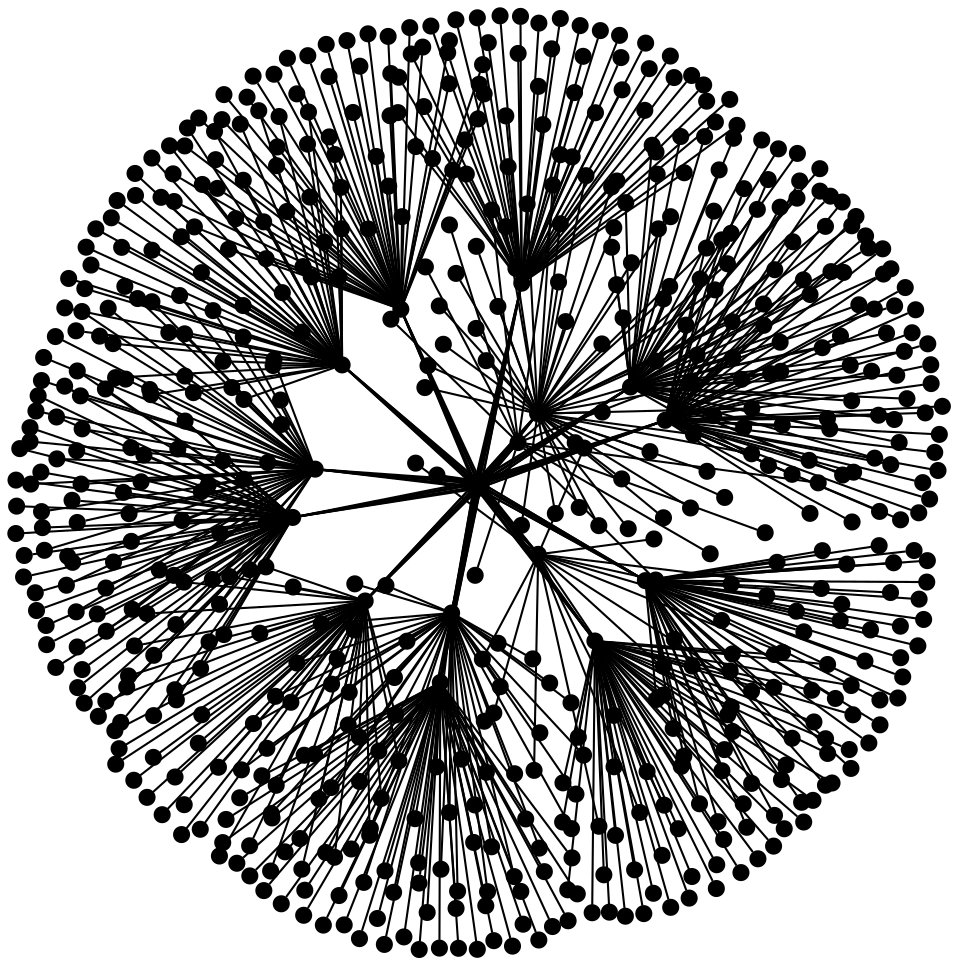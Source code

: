 graph {
rankdir=LR; // Left to Right  instead of Top to Bottom
layout=neato;
# layout=dot;
# overlap=true;
# splines=polyline;
# sep=.5;
node [margin=0 fontcolor=blue fontsize=32 width=0.1 shape=point style=filled];

root -- {r503u32ibs r503u33ibs r503u34ibs r503u35ibs r503u36ibs r503u37ibs r503u38ibs};
r503u38ibs -- {r500u17ibl r501u17ibl r502u17ibl r503u16ibl r504u17ibl r505u17ibl r506u17ibl r507u17ibl r511u17ibl r512u17ibl r513u17ibl r514u17ibl r515u17ibl r519u17ibl r520u17ibl};
r503u33ibs -- {r500u17ibl r501u17ibl r502u17ibl r503u16ibl r504u17ibl r505u17ibl r506u17ibl r507u17ibl r511u17ibl r512u17ibl r513u17ibl r514u17ibl r515u17ibl r519u17ibl r520u17ibl};
r503u37ibs -- {r500u17ibl r501u17ibl r502u17ibl r503u16ibl r504u17ibl r505u17ibl r506u17ibl r507u17ibl r511u17ibl r512u17ibl r513u17ibl r514u17ibl r515u17ibl r519u17ibl r520u17ibl};
r503u35ibs -- {r500u17ibl r501u17ibl r502u17ibl r503u16ibl r504u17ibl r505u17ibl r506u17ibl r507u17ibl r511u17ibl r512u17ibl r513u17ibl r514u17ibl r515u17ibl r519u17ibl r520u17ibl};
r503u36ibs -- {r500u17ibl r501u17ibl r502u17ibl r503u16ibl r504u17ibl r505u17ibl r506u17ibl r507u17ibl r511u17ibl r512u17ibl r513u17ibl r514u17ibl r515u17ibl r519u17ibl r520u17ibl};
r503u32ibs -- {r500u17ibl r501u17ibl r502u17ibl r503u16ibl r504u17ibl r505u17ibl r506u17ibl r507u17ibl r511u17ibl r512u17ibl r513u17ibl r514u17ibl r515u17ibl r519u17ibl r520u17ibl};
r503u34ibs -- {r500u17ibl r501u17ibl r502u17ibl r503u16ibl r504u17ibl r505u17ibl r506u17ibl r507u17ibl r511u17ibl r512u17ibl r513u17ibl r514u17ibl r515u17ibl r519u17ibl r520u17ibl};
r513u17ibl -- {r513c01n01 r513c01n02 r513c01n03 r513c01n04 r513c02n01 r513c02n02 r513c02n03 r513c02n04 r513c03n01 r513c03n02 r513c03n03 r513c03n04 r513c04n01 r513c04n02 r513c04n03 r513c04n04 r513c05n01 r513c05n02 r513c05n03 r513c05n04 r513c06n01 r513c06n02 r513c06n03 r513c06n04 r513c07n01 r513c07n02 r513c07n03 r513c07n04 r513n001 r513n002 r513n003 r513n004 r513n005 r513n006 r513n007 r513n008 r513n009 r513n010 r513n011 r513n012 r513n013 r513n014 r513n015 r513n016 r513n017 r513n018};
r502u17ibl -- {r502c01n02 r502c01n03 r502c01n04 r502c02n02 r502c02n03 r502c02n04 r502c03n01 r502c03n02 r502c03n03 r502c03n04 r502c04n01 r502c04n02 r502c04n03 r502c04n04 r502c05n01 r502c05n02 r502c05n03 r502c05n04 r502c06n01 r502c06n02 r502c06n03 r502c06n04 r502c07n01 r502c07n02 r502c07n03 r502c07n04 r502n001 r502n002 r502n003 r502n004 r502n005 r502n006 r502n007 r502n008 r502n009 r502n010 r502n011 r502n012 r502n013 r502n014 r502n015 r502n016 r502n017 r502n018 r502n019};
r501u17ibl -- {login02 login05 login10 r501c01n02 r501c01n03 r501c01n04 r501c02n02 r501c02n03 r501c02n04 r501c03n01 r501c03n02 r501c03n03 r501c03n04 r501c04n01 r501c04n02 r501c04n03 r501c04n04 r501c05n01 r501c05n02 r501c05n03 r501c05n04 r501c06n01 r501c06n02 r501c06n03 r501c06n04 r501c07n01 r501c07n02 r501c07n03 r501c07n04 r501n001 r501n002 r501n003 r501n004 r501n005 r501n006 r501n007 r501n008 r501n009 r501n010 r501n011 r501n012 r501n013 r501n014 r501n015 r501n016 r501n018 r501n019};
r511u17ibl -- {r511c01n01 r511c01n02 r511c01n03 r511c01n04 r511c02n01 r511c02n02 r511c02n03 r511c02n04 r511c03n01 r511c03n02 r511c03n03 r511c03n04};
r506u17ibl -- {r506c01n01 r506c01n02 r506c01n03 r506c01n04 r506c02n01 r506c02n02 r506c02n03 r506c02n04 r506c03n01 r506c03n02 r506c03n03 r506c03n04 r506c04n01 r506c04n02 r506c04n03 r506c04n04 r506c05n01 r506c05n02 r506c05n03 r506c05n04 r506c06n01 r506c06n02 r506c06n03 r506c06n04 r506c07n01 r506c07n02 r506c07n03 r506c07n04 r506n001 r506n002 r506n003 r506n004 r506n005 r506n006 r506n007 r506n008 r506n009 r506n010 r506n011 r506n012 r506n013 r506n014 r506n015 r506n016 r506n017 r506n018 r506n019};
r500u17ibl -- {login01 login03 r500c01n02 r500c01n03 r500c01n04 r500c02n02 r500c02n03 r500c02n04 r500c03n01 r500c03n02 r500c03n03 r500c03n04 r500c04n01 r500c04n02 r500c04n03 r500c04n04 r500c05n01 r500c05n02 r500c05n03 r500c05n04 r500c06n01 r500c06n02 r500c06n03 r500c06n04 r500c07n01 r500c07n02 r500c07n03 r500c07n04 r500n001 r500n002 r500n003 r500n004 r500n005 r500n006 r500n007 r500n008 r500n009 r500n010 r500n011 r500n012 r500n013 r500n014 r500n015 r500n016 r500n018 r500n019};
r503u16ibl -- {login04 r503c01n02 r503c01n03 r503c01n04 r503c02n02 r503c02n03 r503c02n04 r503c03n01 r503c03n02 r503c03n03 r503c03n04 r503n001 r503n003 r503n004 r503n005 r503n006};
r515u17ibl -- {r515c01n01 r515c01n02 r515c01n03 r515c01n04 r515c02n01 r515c02n02 r515c02n03 r515c02n04 r515c03n01 r515c03n02 r515c03n03 r515c03n04 r515c04n01 r515c04n02 r515c04n03 r515c04n04 r515c05n01 r515c05n02 r515c05n03 r515c05n04 r515c06n01 r515c06n02 r515c06n03 r515c06n04 r515c07n01 r515c07n02 r515c07n03 r515c07n04 r515n001 r515n002 r515n003 r515n004 r515n005 r515n006 r515n007 r515n008 r515n009 r515n010 r515n011 r515n012 r515n013 r515n014 r515n015 r515n016 r515n017 r515n018};
r505u17ibl -- {r505c01n01 r505c01n02 r505c01n03 r505c01n04 r505c02n01 r505c02n02 r505c02n03 r505c02n04 r505c03n01 r505c03n02 r505c03n03 r505c03n04 r505c04n01 r505c04n02 r505c04n03 r505c04n04 r505c05n01 r505c05n02 r505c05n03 r505c05n04 r505c06n01 r505c06n02 r505c06n03 r505c06n04 r505c07n01 r505c07n02 r505c07n03 r505c07n04 r505n001 r505n002 r505n003 r505n004 r505n005 r505n006 r505n007 r505n008 r505n009 r505n010 r505n011 r505n012 r505n013 r505n014 r505n015 r505n016 r505n017 r505n018 r505n019};
r512u17ibl -- {r512c01n01 r512c01n02 r512c01n03 r512c01n04 r512c02n01 r512c02n02 r512c02n03 r512c02n04 r512c03n01 r512c03n02 r512c03n03 r512c03n04 r512c04n01 r512c04n02 r512c04n03 r512c04n04 r512c05n01 r512c05n02 r512c05n03 r512c05n04 r512c06n01 r512c06n02 r512c06n03 r512c06n04 r512c07n01 r512c07n02 r512c07n03 r512c07n04 r512n001 r512n002 r512n003 r512n004 r512n005 r512n006 r512n007 r512n008 r512n009 r512n010 r512n011 r512n012 r512n013 r512n014 r512n015 r512n016 r512n017 r512n018 r512n019};
r514u17ibl -- {r514c01n01 r514c01n02 r514c01n03 r514c01n04 r514c02n01 r514c02n02 r514c02n03 r514c02n04 r514c03n01 r514c03n02 r514c03n03 r514c03n04 r514c04n01 r514c04n02 r514c04n03 r514c04n04 r514c05n01 r514c05n02 r514c05n03 r514c05n04 r514c06n01 r514c06n02 r514c06n03 r514c06n04 r514c07n01 r514c07n02 r514c07n03 r514c07n04 r514n001 r514n002 r514n003 r514n004 r514n005 r514n006 r514n007 r514n008 r514n009 r514n010 r514n011 r514n012 r514n013 r514n014 r514n015 r514n016 r514n017 r514n018};
r504u17ibl -- {r504c01n01 r504c01n02 r504c01n03 r504c01n04 r504c02n01 r504c02n02 r504c02n03 r504c02n04 r504c03n01 r504c03n02 r504c03n03 r504c03n04 r504c04n01 r504c04n02 r504c04n03 r504c04n04 r504c05n01 r504c05n02 r504c05n03 r504c05n04 r504c06n01 r504c06n02 r504c06n03 r504c06n04 r504c07n01 r504c07n02 r504c07n03 r504c07n04 r504n001 r504n002 r504n003 r504n004 r504n005 r504n006 r504n007 r504n008 r504n009 r504n010 r504n011 r504n012 r504n013 r504n014 r504n015 r504n016 r504n017 r504n018 r504n019};
r507u17ibl -- {r507c01n01 r507c01n02 r507c01n03 r507c01n04 r507c02n01 r507c02n02 r507c02n03 r507c02n04 r507c03n01 r507c03n02 r507c03n03 r507c03n04 r507c04n01 r507c04n02 r507c04n03 r507c04n04 r507c05n01 r507c05n02 r507c05n03 r507c05n04 r507c06n01 r507c06n02 r507c06n03 r507c06n04 r507c07n01 r507c07n02 r507c07n03 r507c07n04 r507n001 r507n002 r507n003 r507n004 r507n005 r507n006 r507n007 r507n008 r507n009 r507n010 r507n011 r507n012 r507n013 r507n014 r507n015 r507n016 r507n017 r507n019};
r519u17ibl -- {r519c01n01 r519c01n02 r519c01n03 r519c01n04 r519c02n01 r519c02n02 r519c02n03 r519c02n04 r519c03n01 r519c03n02 r519c03n03 r519c03n04 r519c04n01 r519c04n02 r519c04n03 r519c04n04 r519c05n01 r519c05n02 r519c05n03 r519c05n04 r519c06n01 r519c06n02 r519c06n03 r519c06n04 r519c07n01 r519c07n02 r519c07n03 r519c07n04 r519c08n01 r519c08n02 r519c08n03 r519c08n04 r519c09n01 r519c09n02 r519c09n03 r519c09n04 r519c10n01 r519c10n02 r519c10n03 r519c10n04 r519c11n01 r519c11n02};
r520u17ibl -- {r520c01n01 r520c01n02 r520c01n03 r520c01n04 r520c02n01 r520c02n02 r520c02n03 r520c02n04 r520c03n01 r520c03n02 r520c03n03 r520c03n04 r520c04n01 r520c04n02 r520c04n03 r520c04n04 r520c05n01 r520c05n02 r520c05n03 r520c05n04 r520c06n01 r520c06n02 r520c06n03 r520c06n04 r520c07n01 r520c07n02 r520c07n03 r520c07n04 r520c08n01 r520c08n02 r520c08n03 r520c08n04 r520c09n01 r520c09n02 r520c09n03 r520c09n04 r520c10n01 r520c10n02 r520c10n03 r520c10n04};
}